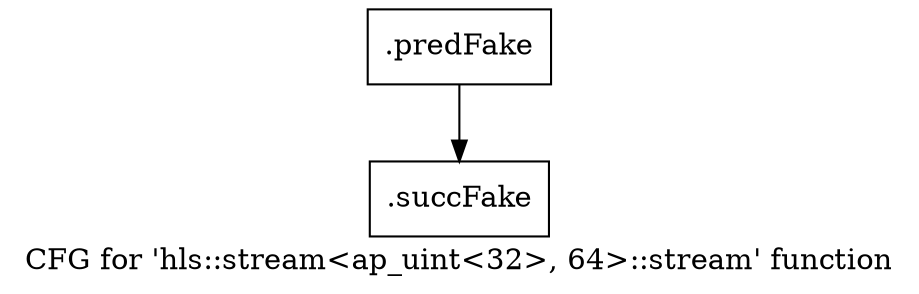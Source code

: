 digraph "CFG for 'hls::stream\<ap_uint\<32\>, 64\>::stream' function" {
	label="CFG for 'hls::stream\<ap_uint\<32\>, 64\>::stream' function";

	Node0x5bd1980 [shape=record,filename="",linenumber="",label="{.predFake}"];
	Node0x5bd1980 -> Node0x6136790[ callList="" memoryops="" filename="/mnt/xilinx/Vitis_HLS/2021.2/include/hls_stream_thread_unsafe.h" execusionnum="1"];
	Node0x6136790 [shape=record,filename="/mnt/xilinx/Vitis_HLS/2021.2/include/hls_stream_thread_unsafe.h",linenumber="422",label="{.succFake}"];
}
